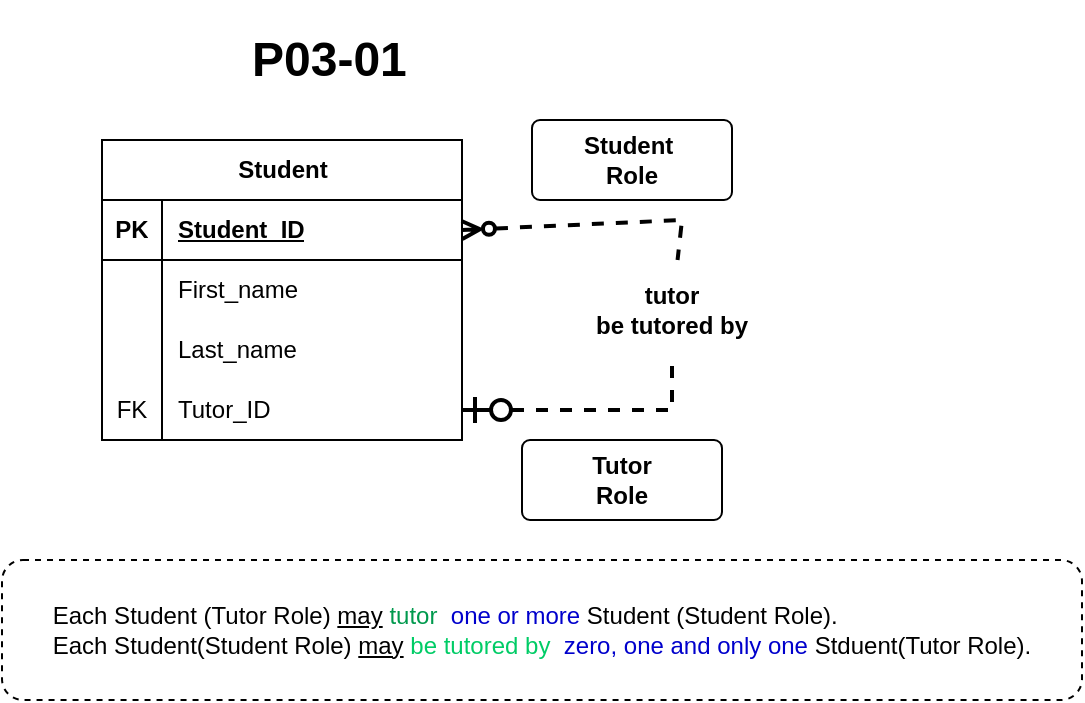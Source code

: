 <mxfile version="21.7.5" type="device">
  <diagram name="P03-01" id="mvBGy05UUBSqRDaLDE0U">
    <mxGraphModel dx="1036" dy="623" grid="1" gridSize="10" guides="1" tooltips="1" connect="1" arrows="1" fold="1" page="1" pageScale="1" pageWidth="850" pageHeight="1100" math="0" shadow="0">
      <root>
        <mxCell id="0" />
        <mxCell id="1" parent="0" />
        <mxCell id="aJDp3pNR1obl_1cnhM2i-1" value="Student" style="shape=table;startSize=30;container=1;collapsible=1;childLayout=tableLayout;fixedRows=1;rowLines=0;fontStyle=1;align=center;resizeLast=1;html=1;" parent="1" vertex="1">
          <mxGeometry x="210" y="130" width="180" height="150" as="geometry" />
        </mxCell>
        <mxCell id="aJDp3pNR1obl_1cnhM2i-2" value="" style="shape=tableRow;horizontal=0;startSize=0;swimlaneHead=0;swimlaneBody=0;fillColor=none;collapsible=0;dropTarget=0;points=[[0,0.5],[1,0.5]];portConstraint=eastwest;top=0;left=0;right=0;bottom=1;" parent="aJDp3pNR1obl_1cnhM2i-1" vertex="1">
          <mxGeometry y="30" width="180" height="30" as="geometry" />
        </mxCell>
        <mxCell id="aJDp3pNR1obl_1cnhM2i-3" value="PK" style="shape=partialRectangle;connectable=0;fillColor=none;top=0;left=0;bottom=0;right=0;fontStyle=1;overflow=hidden;whiteSpace=wrap;html=1;" parent="aJDp3pNR1obl_1cnhM2i-2" vertex="1">
          <mxGeometry width="30" height="30" as="geometry">
            <mxRectangle width="30" height="30" as="alternateBounds" />
          </mxGeometry>
        </mxCell>
        <mxCell id="aJDp3pNR1obl_1cnhM2i-4" value="Student_ID" style="shape=partialRectangle;connectable=0;fillColor=none;top=0;left=0;bottom=0;right=0;align=left;spacingLeft=6;fontStyle=5;overflow=hidden;whiteSpace=wrap;html=1;" parent="aJDp3pNR1obl_1cnhM2i-2" vertex="1">
          <mxGeometry x="30" width="150" height="30" as="geometry">
            <mxRectangle width="150" height="30" as="alternateBounds" />
          </mxGeometry>
        </mxCell>
        <mxCell id="aJDp3pNR1obl_1cnhM2i-5" value="" style="shape=tableRow;horizontal=0;startSize=0;swimlaneHead=0;swimlaneBody=0;fillColor=none;collapsible=0;dropTarget=0;points=[[0,0.5],[1,0.5]];portConstraint=eastwest;top=0;left=0;right=0;bottom=0;" parent="aJDp3pNR1obl_1cnhM2i-1" vertex="1">
          <mxGeometry y="60" width="180" height="30" as="geometry" />
        </mxCell>
        <mxCell id="aJDp3pNR1obl_1cnhM2i-6" value="" style="shape=partialRectangle;connectable=0;fillColor=none;top=0;left=0;bottom=0;right=0;editable=1;overflow=hidden;whiteSpace=wrap;html=1;" parent="aJDp3pNR1obl_1cnhM2i-5" vertex="1">
          <mxGeometry width="30" height="30" as="geometry">
            <mxRectangle width="30" height="30" as="alternateBounds" />
          </mxGeometry>
        </mxCell>
        <mxCell id="aJDp3pNR1obl_1cnhM2i-7" value="First_name" style="shape=partialRectangle;connectable=0;fillColor=none;top=0;left=0;bottom=0;right=0;align=left;spacingLeft=6;overflow=hidden;whiteSpace=wrap;html=1;" parent="aJDp3pNR1obl_1cnhM2i-5" vertex="1">
          <mxGeometry x="30" width="150" height="30" as="geometry">
            <mxRectangle width="150" height="30" as="alternateBounds" />
          </mxGeometry>
        </mxCell>
        <mxCell id="aJDp3pNR1obl_1cnhM2i-8" value="" style="shape=tableRow;horizontal=0;startSize=0;swimlaneHead=0;swimlaneBody=0;fillColor=none;collapsible=0;dropTarget=0;points=[[0,0.5],[1,0.5]];portConstraint=eastwest;top=0;left=0;right=0;bottom=0;" parent="aJDp3pNR1obl_1cnhM2i-1" vertex="1">
          <mxGeometry y="90" width="180" height="30" as="geometry" />
        </mxCell>
        <mxCell id="aJDp3pNR1obl_1cnhM2i-9" value="" style="shape=partialRectangle;connectable=0;fillColor=none;top=0;left=0;bottom=0;right=0;editable=1;overflow=hidden;whiteSpace=wrap;html=1;" parent="aJDp3pNR1obl_1cnhM2i-8" vertex="1">
          <mxGeometry width="30" height="30" as="geometry">
            <mxRectangle width="30" height="30" as="alternateBounds" />
          </mxGeometry>
        </mxCell>
        <mxCell id="aJDp3pNR1obl_1cnhM2i-10" value="Last_name" style="shape=partialRectangle;connectable=0;fillColor=none;top=0;left=0;bottom=0;right=0;align=left;spacingLeft=6;overflow=hidden;whiteSpace=wrap;html=1;" parent="aJDp3pNR1obl_1cnhM2i-8" vertex="1">
          <mxGeometry x="30" width="150" height="30" as="geometry">
            <mxRectangle width="150" height="30" as="alternateBounds" />
          </mxGeometry>
        </mxCell>
        <mxCell id="aJDp3pNR1obl_1cnhM2i-11" value="" style="shape=tableRow;horizontal=0;startSize=0;swimlaneHead=0;swimlaneBody=0;fillColor=none;collapsible=0;dropTarget=0;points=[[0,0.5],[1,0.5]];portConstraint=eastwest;top=0;left=0;right=0;bottom=0;" parent="aJDp3pNR1obl_1cnhM2i-1" vertex="1">
          <mxGeometry y="120" width="180" height="30" as="geometry" />
        </mxCell>
        <mxCell id="aJDp3pNR1obl_1cnhM2i-12" value="FK" style="shape=partialRectangle;connectable=0;fillColor=none;top=0;left=0;bottom=0;right=0;editable=1;overflow=hidden;whiteSpace=wrap;html=1;" parent="aJDp3pNR1obl_1cnhM2i-11" vertex="1">
          <mxGeometry width="30" height="30" as="geometry">
            <mxRectangle width="30" height="30" as="alternateBounds" />
          </mxGeometry>
        </mxCell>
        <mxCell id="aJDp3pNR1obl_1cnhM2i-13" value="Tutor_ID" style="shape=partialRectangle;connectable=0;fillColor=none;top=0;left=0;bottom=0;right=0;align=left;spacingLeft=6;overflow=hidden;whiteSpace=wrap;html=1;" parent="aJDp3pNR1obl_1cnhM2i-11" vertex="1">
          <mxGeometry x="30" width="150" height="30" as="geometry">
            <mxRectangle width="150" height="30" as="alternateBounds" />
          </mxGeometry>
        </mxCell>
        <mxCell id="aJDp3pNR1obl_1cnhM2i-14" value="&lt;b&gt;Student&amp;nbsp;&lt;br&gt;Role&lt;/b&gt;" style="rounded=1;arcSize=10;whiteSpace=wrap;html=1;align=center;" parent="1" vertex="1">
          <mxGeometry x="425" y="120" width="100" height="40" as="geometry" />
        </mxCell>
        <mxCell id="aJDp3pNR1obl_1cnhM2i-15" value="&lt;b&gt;Tutor&lt;br&gt;Role&lt;/b&gt;" style="rounded=1;arcSize=10;whiteSpace=wrap;html=1;align=center;" parent="1" vertex="1">
          <mxGeometry x="420" y="280" width="100" height="40" as="geometry" />
        </mxCell>
        <mxCell id="aJDp3pNR1obl_1cnhM2i-19" value="&lt;b&gt;tutor&lt;br&gt;be tutored by&lt;/b&gt;" style="text;html=1;strokeColor=none;fillColor=none;align=center;verticalAlign=middle;whiteSpace=wrap;rounded=0;" parent="1" vertex="1">
          <mxGeometry x="450" y="190" width="90" height="50" as="geometry" />
        </mxCell>
        <mxCell id="aJDp3pNR1obl_1cnhM2i-20" value="" style="endArrow=none;dashed=1;html=1;rounded=0;exitX=1;exitY=0.5;exitDx=0;exitDy=0;strokeWidth=2;startArrow=ERzeroToMany;startFill=0;" parent="1" source="aJDp3pNR1obl_1cnhM2i-2" target="aJDp3pNR1obl_1cnhM2i-19" edge="1">
          <mxGeometry width="50" height="50" relative="1" as="geometry">
            <mxPoint x="900" y="375" as="sourcePoint" />
            <mxPoint x="520" y="190" as="targetPoint" />
            <Array as="points">
              <mxPoint x="500" y="170" />
            </Array>
          </mxGeometry>
        </mxCell>
        <mxCell id="aJDp3pNR1obl_1cnhM2i-21" value="" style="endArrow=none;dashed=1;html=1;rounded=0;entryX=0.5;entryY=1;entryDx=0;entryDy=0;exitX=1;exitY=0.5;exitDx=0;exitDy=0;strokeWidth=2;startArrow=ERzeroToOne;startFill=0;endSize=10;startSize=10;" parent="1" source="aJDp3pNR1obl_1cnhM2i-11" target="aJDp3pNR1obl_1cnhM2i-19" edge="1">
          <mxGeometry width="50" height="50" relative="1" as="geometry">
            <mxPoint x="310" y="300" as="sourcePoint" />
            <mxPoint x="360" y="250" as="targetPoint" />
            <Array as="points">
              <mxPoint x="495" y="265" />
            </Array>
          </mxGeometry>
        </mxCell>
        <mxCell id="aJDp3pNR1obl_1cnhM2i-23" value="&lt;div style=&quot;text-align: justify;&quot;&gt;&lt;span style=&quot;background-color: initial;&quot;&gt;Each Student (Tutor Role) &lt;u&gt;may&lt;/u&gt; &lt;font color=&quot;#00994d&quot;&gt;tutor&amp;nbsp;&lt;/font&gt;&lt;/span&gt;&lt;span style=&quot;background-color: initial;&quot;&gt;&amp;nbsp;&lt;font color=&quot;#0000cc&quot;&gt;one&amp;nbsp;&lt;/font&gt;&lt;/span&gt;&lt;font style=&quot;background-color: initial;&quot; color=&quot;#0000cc&quot;&gt;or more&lt;/font&gt;&lt;span style=&quot;background-color: initial;&quot;&gt;&amp;nbsp;Student (Student Role).&lt;/span&gt;&lt;/div&gt;&lt;div style=&quot;text-align: justify;&quot;&gt;Each Student(Student Role)&amp;nbsp;&lt;u&gt;may&lt;/u&gt;&amp;nbsp;&lt;font color=&quot;#00cc66&quot;&gt;be tutored by&amp;nbsp;&lt;/font&gt;&amp;nbsp;&lt;font color=&quot;#0000cc&quot;&gt;zero, one and only one &lt;/font&gt;Stduent(Tutor Role).&lt;/div&gt;" style="rounded=1;whiteSpace=wrap;html=1;dashed=1;" parent="1" vertex="1">
          <mxGeometry x="160" y="340" width="540" height="70" as="geometry" />
        </mxCell>
        <mxCell id="aJDp3pNR1obl_1cnhM2i-24" value="&lt;h1&gt;P03-01&lt;/h1&gt;" style="text;html=1;strokeColor=none;fillColor=none;spacing=5;spacingTop=-20;whiteSpace=wrap;overflow=hidden;rounded=0;" parent="1" vertex="1">
          <mxGeometry x="280" y="70" width="110" height="50" as="geometry" />
        </mxCell>
      </root>
    </mxGraphModel>
  </diagram>
</mxfile>
